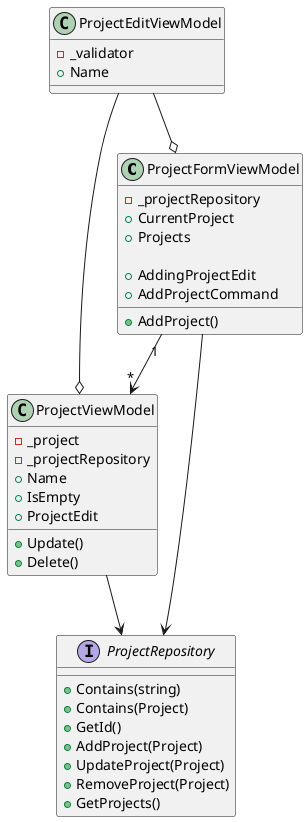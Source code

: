 @startuml

class "ProjectFormViewModel" as pf {
    - _projectRepository
    + CurrentProject
    + Projects

    + AddingProjectEdit
    + AddProjectCommand
    + AddProject()
}

class "ProjectViewModel" as projectVM {
    - _project
    - _projectRepository
    + Name
    + IsEmpty
    + ProjectEdit
    + Update()
    + Delete()
}

pf "1" --> "*" projectVM

class "ProjectEditViewModel" as projectEdit{
    - _validator
    + Name
}

projectEdit --o pf
projectEdit --o projectVM


interface "ProjectRepository" as pr {
    + Contains(string)
    + Contains(Project)
    + GetId()
    + AddProject(Project)
    + UpdateProject(Project)
    + RemoveProject(Project)
    + GetProjects()

}

pf --> pr
projectVM --> pr


@enduml